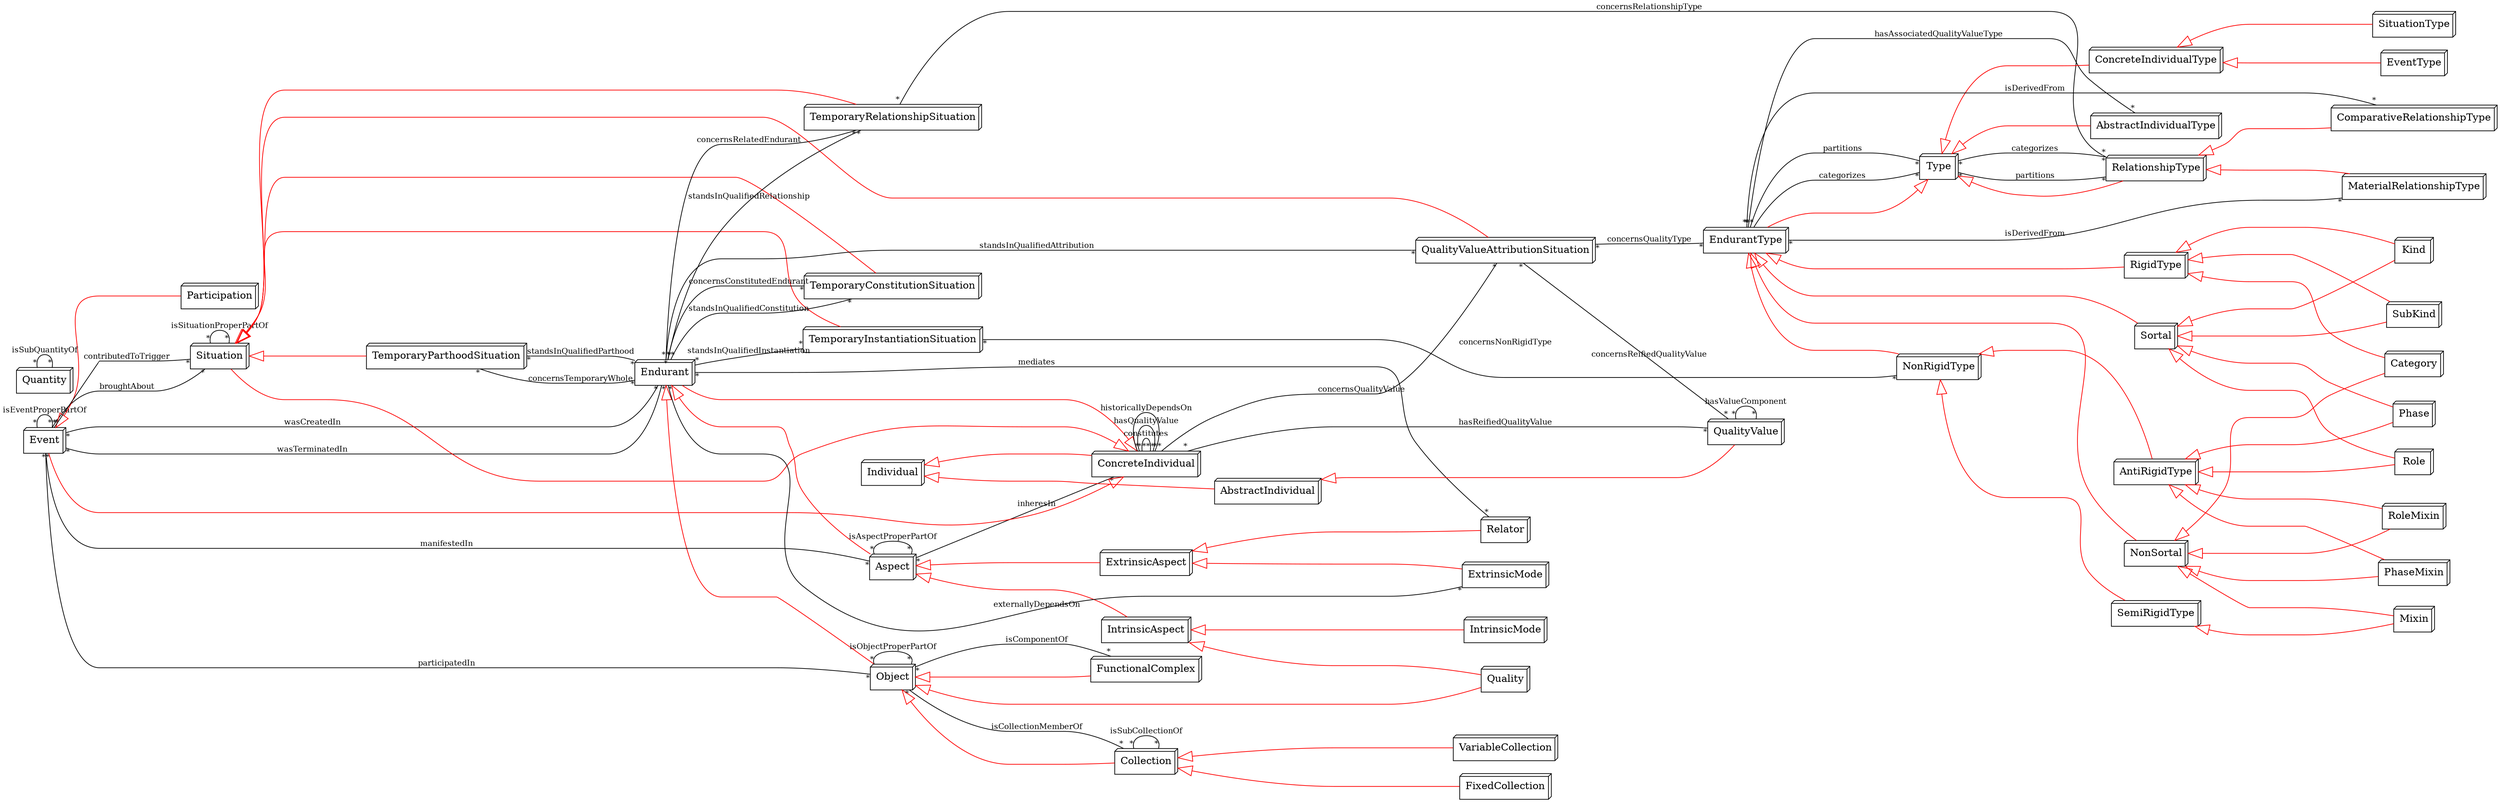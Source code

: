 digraph {
	graph [bgcolor=white,
		rankdir=LR
	];
	node [label="\N"];
	edge [fontsize=11,
		minlen=4
	];
	3754214810025567048	[label=Event,
		shape=box3d];
	3754214810025567048:isEventProperPartOf -> 3754214810025567048	[arrowhead=onone,
		headlabel="*",
		label=isEventProperPartOf,
		labelfloat=true,
		taillabel="*"];
	1830317527719157972	[label=Situation,
		shape=box3d];
	3754214810025567048:broughtAbout -> 1830317527719157972	[arrowhead=onone,
		headlabel="*",
		label=broughtAbout,
		labelfloat=true,
		taillabel="*"];
	7726681558319699387	[label=Participation,
		shape=box3d];
	3754214810025567048 -> 7726681558319699387	[arrowsize=2,
		arrowtail=onormal,
		color=red,
		dir=back];
	1830317527719157972:contributedToTrigger -> 3754214810025567048	[arrowhead=onone,
		headlabel="*",
		label=contributedToTrigger,
		labelfloat=true,
		taillabel="*"];
	1830317527719157972:isSituationProperPartOf -> 1830317527719157972	[arrowhead=onone,
		headlabel="*",
		label=isSituationProperPartOf,
		labelfloat=true,
		taillabel="*"];
	2404125265116599071	[label=TemporaryConstitutionSituation,
		shape=box3d];
	1830317527719157972 -> 2404125265116599071	[arrowsize=2,
		arrowtail=onormal,
		color=red,
		dir=back];
	9149940379336442562	[label=TemporaryInstantiationSituation,
		shape=box3d];
	1830317527719157972 -> 9149940379336442562	[arrowsize=2,
		arrowtail=onormal,
		color=red,
		dir=back];
	4627941666655405534	[label=QualityValueAttributionSituation,
		shape=box3d];
	1830317527719157972 -> 4627941666655405534	[arrowsize=2,
		arrowtail=onormal,
		color=red,
		dir=back];
	3617637615697790862	[label=TemporaryRelationshipSituation,
		shape=box3d];
	1830317527719157972 -> 3617637615697790862	[arrowsize=2,
		arrowtail=onormal,
		color=red,
		dir=back];
	6788476959011403581	[label=TemporaryParthoodSituation,
		shape=box3d];
	1830317527719157972 -> 6788476959011403581	[arrowsize=2,
		arrowtail=onormal,
		color=red,
		dir=back];
	2032858510272552000	[label=EndurantType,
		shape=box3d];
	4998300756583751	[label=Type,
		shape=box3d];
	2032858510272552000:categorizes -> 4998300756583751	[arrowhead=onone,
		headlabel="*",
		label=categorizes,
		labelfloat=true,
		taillabel="*"];
	2032858510272552000:partitions -> 4998300756583751	[arrowhead=onone,
		headlabel="*",
		label=partitions,
		labelfloat=true,
		taillabel="*"];
	4433020641696142691	[label=NonRigidType,
		shape=box3d];
	2032858510272552000 -> 4433020641696142691	[arrowsize=2,
		arrowtail=onormal,
		color=red,
		dir=back];
	6160633146359921048	[label=AbstractIndividualType,
		shape=box3d];
	2032858510272552000:hasAssociatedQualityValueType -> 6160633146359921048	[arrowhead=onone,
		headlabel="*",
		label=hasAssociatedQualityValueType,
		labelfloat=true,
		taillabel="*"];
	4569289030238359203	[label=RigidType,
		shape=box3d];
	2032858510272552000 -> 4569289030238359203	[arrowsize=2,
		arrowtail=onormal,
		color=red,
		dir=back];
	8443085690483348736	[label=Sortal,
		shape=box3d];
	2032858510272552000 -> 8443085690483348736	[arrowsize=2,
		arrowtail=onormal,
		color=red,
		dir=back];
	3432918988779013030	[label=NonSortal,
		shape=box3d];
	2032858510272552000 -> 3432918988779013030	[arrowsize=2,
		arrowtail=onormal,
		color=red,
		dir=back];
	4998300756583751 -> 2032858510272552000	[arrowsize=2,
		arrowtail=onormal,
		color=red,
		dir=back];
	2262730913176630753	[label=RelationshipType,
		shape=box3d];
	4998300756583751 -> 2262730913176630753	[arrowsize=2,
		arrowtail=onormal,
		color=red,
		dir=back];
	4998300756583751 -> 6160633146359921048	[arrowsize=2,
		arrowtail=onormal,
		color=red,
		dir=back];
	7631401457530084391	[label=ConcreteIndividualType,
		shape=box3d];
	4998300756583751 -> 7631401457530084391	[arrowsize=2,
		arrowtail=onormal,
		color=red,
		dir=back];
	2262730913176630753:categorizes -> 4998300756583751	[arrowhead=onone,
		headlabel="*",
		label=categorizes,
		labelfloat=true,
		taillabel="*"];
	2262730913176630753:partitions -> 4998300756583751	[arrowhead=onone,
		headlabel="*",
		label=partitions,
		labelfloat=true,
		taillabel="*"];
	2139255808107827119	[label=ComparativeRelationshipType,
		shape=box3d];
	2262730913176630753 -> 2139255808107827119	[arrowsize=2,
		arrowtail=onormal,
		color=red,
		dir=back];
	7223024499978500956	[label=MaterialRelationshipType,
		shape=box3d];
	2262730913176630753 -> 7223024499978500956	[arrowsize=2,
		arrowtail=onormal,
		color=red,
		dir=back];
	2528753729402825468	[label=Endurant,
		shape=box3d];
	2404125265116599071:concernsConstitutedEndurant -> 2528753729402825468	[arrowhead=onone,
		headlabel="*",
		label=concernsConstitutedEndurant,
		labelfloat=true,
		taillabel="*"];
	2528753729402825468:wasCreatedIn -> 3754214810025567048	[arrowhead=onone,
		headlabel="*",
		label=wasCreatedIn,
		labelfloat=true,
		taillabel="*"];
	2528753729402825468:wasTerminatedIn -> 3754214810025567048	[arrowhead=onone,
		headlabel="*",
		label=wasTerminatedIn,
		labelfloat=true,
		taillabel="*"];
	2528753729402825468:standsInQualifiedConstitution -> 2404125265116599071	[arrowhead=onone,
		headlabel="*",
		label=standsInQualifiedConstitution,
		labelfloat=true,
		taillabel="*"];
	2528753729402825468:standsInQualifiedInstantiation -> 9149940379336442562	[arrowhead=onone,
		headlabel="*",
		label=standsInQualifiedInstantiation,
		labelfloat=true,
		taillabel="*"];
	2528753729402825468:standsInQualifiedAttribution -> 4627941666655405534	[arrowhead=onone,
		headlabel="*",
		label=standsInQualifiedAttribution,
		labelfloat=true,
		taillabel="*"];
	2528753729402825468:standsInQualifiedRelationship -> 3617637615697790862	[arrowhead=onone,
		headlabel="*",
		label=standsInQualifiedRelationship,
		labelfloat=true,
		taillabel="*"];
	2528753729402825468:standsInQualifiedParthood -> 6788476959011403581	[arrowhead=onone,
		headlabel="*",
		label=standsInQualifiedParthood,
		labelfloat=true,
		taillabel="*"];
	2027021085132007865	[label=Aspect,
		shape=box3d];
	2528753729402825468 -> 2027021085132007865	[arrowsize=2,
		arrowtail=onormal,
		color=red,
		dir=back];
	6888065786974451330	[label=Object,
		shape=box3d];
	2528753729402825468 -> 6888065786974451330	[arrowsize=2,
		arrowtail=onormal,
		color=red,
		dir=back];
	9149940379336442562:concernsNonRigidType -> 4433020641696142691	[arrowhead=onone,
		headlabel="*",
		label=concernsNonRigidType,
		labelfloat=true,
		taillabel="*"];
	8691271273193143665	[label=AntiRigidType,
		shape=box3d];
	4433020641696142691 -> 8691271273193143665	[arrowsize=2,
		arrowtail=onormal,
		color=red,
		dir=back];
	2244975618070240233	[label=SemiRigidType,
		shape=box3d];
	4433020641696142691 -> 2244975618070240233	[arrowsize=2,
		arrowtail=onormal,
		color=red,
		dir=back];
	4627941666655405534:concernsQualityType -> 2032858510272552000	[arrowhead=onone,
		headlabel="*",
		label=concernsQualityType,
		labelfloat=true,
		taillabel="*"];
	3590299170622736379	[label=QualityValue,
		shape=box3d];
	4627941666655405534:concernsReifiedQualityValue -> 3590299170622736379	[arrowhead=onone,
		headlabel="*",
		label=concernsReifiedQualityValue,
		labelfloat=true,
		taillabel="*"];
	8624874051131411515	[label=ConcreteIndividual,
		shape=box3d];
	8624874051131411515 -> 3754214810025567048	[arrowsize=2,
		arrowtail=onormal,
		color=red,
		dir=back];
	8624874051131411515 -> 1830317527719157972	[arrowsize=2,
		arrowtail=onormal,
		color=red,
		dir=back];
	8624874051131411515 -> 2528753729402825468	[arrowsize=2,
		arrowtail=onormal,
		color=red,
		dir=back];
	8624874051131411515:concernsQualityValue -> 4627941666655405534	[arrowhead=onone,
		headlabel="*",
		label=concernsQualityValue,
		labelfloat=true,
		taillabel="*"];
	8624874051131411515:constitutes -> 8624874051131411515	[arrowhead=onone,
		headlabel="*",
		label=constitutes,
		labelfloat=true,
		taillabel="*"];
	8624874051131411515:hasQualityValue -> 8624874051131411515	[arrowhead=onone,
		headlabel="*",
		label=hasQualityValue,
		labelfloat=true,
		taillabel="*"];
	8624874051131411515:historicallyDependsOn -> 8624874051131411515	[arrowhead=onone,
		headlabel="*",
		label=historicallyDependsOn,
		labelfloat=true,
		taillabel="*"];
	8624874051131411515:hasReifiedQualityValue -> 3590299170622736379	[arrowhead=onone,
		headlabel="*",
		label=hasReifiedQualityValue,
		labelfloat=true,
		taillabel="*"];
	3590299170622736379:hasValueComponent -> 3590299170622736379	[arrowhead=onone,
		headlabel="*",
		label=hasValueComponent,
		labelfloat=true,
		taillabel="*"];
	3617637615697790862:concernsRelationshipType -> 2262730913176630753	[arrowhead=onone,
		headlabel="*",
		label=concernsRelationshipType,
		labelfloat=true,
		taillabel="*"];
	3617637615697790862:concernsRelatedEndurant -> 2528753729402825468	[arrowhead=onone,
		headlabel="*",
		label=concernsRelatedEndurant,
		labelfloat=true,
		taillabel="*"];
	6788476959011403581:concernsTemporaryWhole -> 2528753729402825468	[arrowhead=onone,
		headlabel="*",
		label=concernsTemporaryWhole,
		labelfloat=true,
		taillabel="*"];
	6844407651428227754	[label=ExtrinsicMode,
		shape=box3d];
	6844407651428227754:externallyDependsOn -> 2528753729402825468	[arrowhead=onone,
		headlabel="*",
		label=externallyDependsOn,
		labelfloat=true,
		taillabel="*"];
	2027021085132007865:manifestedIn -> 3754214810025567048	[arrowhead=onone,
		headlabel="*",
		label=manifestedIn,
		labelfloat=true,
		taillabel="*"];
	2027021085132007865:inheresIn -> 8624874051131411515	[arrowhead=onone,
		headlabel="*",
		label=inheresIn,
		labelfloat=true,
		taillabel="*"];
	2027021085132007865:isAspectProperPartOf -> 2027021085132007865	[arrowhead=onone,
		headlabel="*",
		label=isAspectProperPartOf,
		labelfloat=true,
		taillabel="*"];
	240060997378797245	[label=IntrinsicAspect,
		shape=box3d];
	2027021085132007865 -> 240060997378797245	[arrowsize=2,
		arrowtail=onormal,
		color=red,
		dir=back];
	6215809172686331797	[label=ExtrinsicAspect,
		shape=box3d];
	2027021085132007865 -> 6215809172686331797	[arrowsize=2,
		arrowtail=onormal,
		color=red,
		dir=back];
	6888065786974451330:participatedIn -> 3754214810025567048	[arrowhead=onone,
		headlabel="*",
		label=participatedIn,
		labelfloat=true,
		taillabel="*"];
	6888065786974451330:isObjectProperPartOf -> 6888065786974451330	[arrowhead=onone,
		headlabel="*",
		label=isObjectProperPartOf,
		labelfloat=true,
		taillabel="*"];
	4924602363031977027	[label=Collection,
		shape=box3d];
	6888065786974451330:isCollectionMemberOf -> 4924602363031977027	[arrowhead=onone,
		headlabel="*",
		label=isCollectionMemberOf,
		labelfloat=true,
		taillabel="*"];
	6888065786974451330 -> 4924602363031977027	[arrowsize=2,
		arrowtail=onormal,
		color=red,
		dir=back];
	793838591969655023	[label=FunctionalComplex,
		shape=box3d];
	6888065786974451330:isComponentOf -> 793838591969655023	[arrowhead=onone,
		headlabel="*",
		label=isComponentOf,
		labelfloat=true,
		taillabel="*"];
	6888065786974451330 -> 793838591969655023	[arrowsize=2,
		arrowtail=onormal,
		color=red,
		dir=back];
	1059331366262569215	[label=Quality,
		shape=box3d];
	6888065786974451330 -> 1059331366262569215	[arrowsize=2,
		arrowtail=onormal,
		color=red,
		dir=back];
	4924602363031977027:isSubCollectionOf -> 4924602363031977027	[arrowhead=onone,
		headlabel="*",
		label=isSubCollectionOf,
		labelfloat=true,
		taillabel="*"];
	6735880787474487548	[label=FixedCollection,
		shape=box3d];
	4924602363031977027 -> 6735880787474487548	[arrowsize=2,
		arrowtail=onormal,
		color=red,
		dir=back];
	7573379776039661269	[label=VariableCollection,
		shape=box3d];
	4924602363031977027 -> 7573379776039661269	[arrowsize=2,
		arrowtail=onormal,
		color=red,
		dir=back];
	2139255808107827119:isDerivedFrom -> 2032858510272552000	[arrowhead=onone,
		headlabel="*",
		label=isDerivedFrom,
		labelfloat=true,
		taillabel="*"];
	7223024499978500956:isDerivedFrom -> 2032858510272552000	[arrowhead=onone,
		headlabel="*",
		label=isDerivedFrom,
		labelfloat=true,
		taillabel="*"];
	7735973679756756718	[label=Quantity,
		shape=box3d];
	7735973679756756718:isSubQuantityOf -> 7735973679756756718	[arrowhead=onone,
		headlabel="*",
		label=isSubQuantityOf,
		labelfloat=true,
		taillabel="*"];
	7534701634939362697	[label=Relator,
		shape=box3d];
	7534701634939362697:mediates -> 2528753729402825468	[arrowhead=onone,
		headlabel="*",
		label=mediates,
		labelfloat=true,
		taillabel="*"];
	7312878420055880438	[label=Individual,
		shape=box3d];
	7312878420055880438 -> 8624874051131411515	[arrowsize=2,
		arrowtail=onormal,
		color=red,
		dir=back];
	5856882081075185428	[label=AbstractIndividual,
		shape=box3d];
	7312878420055880438 -> 5856882081075185428	[arrowsize=2,
		arrowtail=onormal,
		color=red,
		dir=back];
	240060997378797245 -> 1059331366262569215	[arrowsize=2,
		arrowtail=onormal,
		color=red,
		dir=back];
	8461073427098279936	[label=IntrinsicMode,
		shape=box3d];
	240060997378797245 -> 8461073427098279936	[arrowsize=2,
		arrowtail=onormal,
		color=red,
		dir=back];
	6215809172686331797 -> 6844407651428227754	[arrowsize=2,
		arrowtail=onormal,
		color=red,
		dir=back];
	6215809172686331797 -> 7534701634939362697	[arrowsize=2,
		arrowtail=onormal,
		color=red,
		dir=back];
	5856882081075185428 -> 3590299170622736379	[arrowsize=2,
		arrowtail=onormal,
		color=red,
		dir=back];
	6354734839281895276	[label=EventType,
		shape=box3d];
	7631401457530084391 -> 6354734839281895276	[arrowsize=2,
		arrowtail=onormal,
		color=red,
		dir=back];
	8656696001436941488	[label=SituationType,
		shape=box3d];
	7631401457530084391 -> 8656696001436941488	[arrowsize=2,
		arrowtail=onormal,
		color=red,
		dir=back];
	9081173375415102099	[label=Kind,
		shape=box3d];
	4569289030238359203 -> 9081173375415102099	[arrowsize=2,
		arrowtail=onormal,
		color=red,
		dir=back];
	680534911429263166	[label=SubKind,
		shape=box3d];
	4569289030238359203 -> 680534911429263166	[arrowsize=2,
		arrowtail=onormal,
		color=red,
		dir=back];
	7275534580242204871	[label=Category,
		shape=box3d];
	4569289030238359203 -> 7275534580242204871	[arrowsize=2,
		arrowtail=onormal,
		color=red,
		dir=back];
	3671493546891182531	[label=Role,
		shape=box3d];
	8691271273193143665 -> 3671493546891182531	[arrowsize=2,
		arrowtail=onormal,
		color=red,
		dir=back];
	3282696198210124861	[label=Phase,
		shape=box3d];
	8691271273193143665 -> 3282696198210124861	[arrowsize=2,
		arrowtail=onormal,
		color=red,
		dir=back];
	1411714527410712815	[label=RoleMixin,
		shape=box3d];
	8691271273193143665 -> 1411714527410712815	[arrowsize=2,
		arrowtail=onormal,
		color=red,
		dir=back];
	2205619443274748365	[label=PhaseMixin,
		shape=box3d];
	8691271273193143665 -> 2205619443274748365	[arrowsize=2,
		arrowtail=onormal,
		color=red,
		dir=back];
	1178638273940423197	[label=Mixin,
		shape=box3d];
	2244975618070240233 -> 1178638273940423197	[arrowsize=2,
		arrowtail=onormal,
		color=red,
		dir=back];
	8443085690483348736 -> 9081173375415102099	[arrowsize=2,
		arrowtail=onormal,
		color=red,
		dir=back];
	8443085690483348736 -> 680534911429263166	[arrowsize=2,
		arrowtail=onormal,
		color=red,
		dir=back];
	8443085690483348736 -> 3671493546891182531	[arrowsize=2,
		arrowtail=onormal,
		color=red,
		dir=back];
	8443085690483348736 -> 3282696198210124861	[arrowsize=2,
		arrowtail=onormal,
		color=red,
		dir=back];
	3432918988779013030 -> 7275534580242204871	[arrowsize=2,
		arrowtail=onormal,
		color=red,
		dir=back];
	3432918988779013030 -> 1178638273940423197	[arrowsize=2,
		arrowtail=onormal,
		color=red,
		dir=back];
	3432918988779013030 -> 1411714527410712815	[arrowsize=2,
		arrowtail=onormal,
		color=red,
		dir=back];
	3432918988779013030 -> 2205619443274748365	[arrowsize=2,
		arrowtail=onormal,
		color=red,
		dir=back];
}
